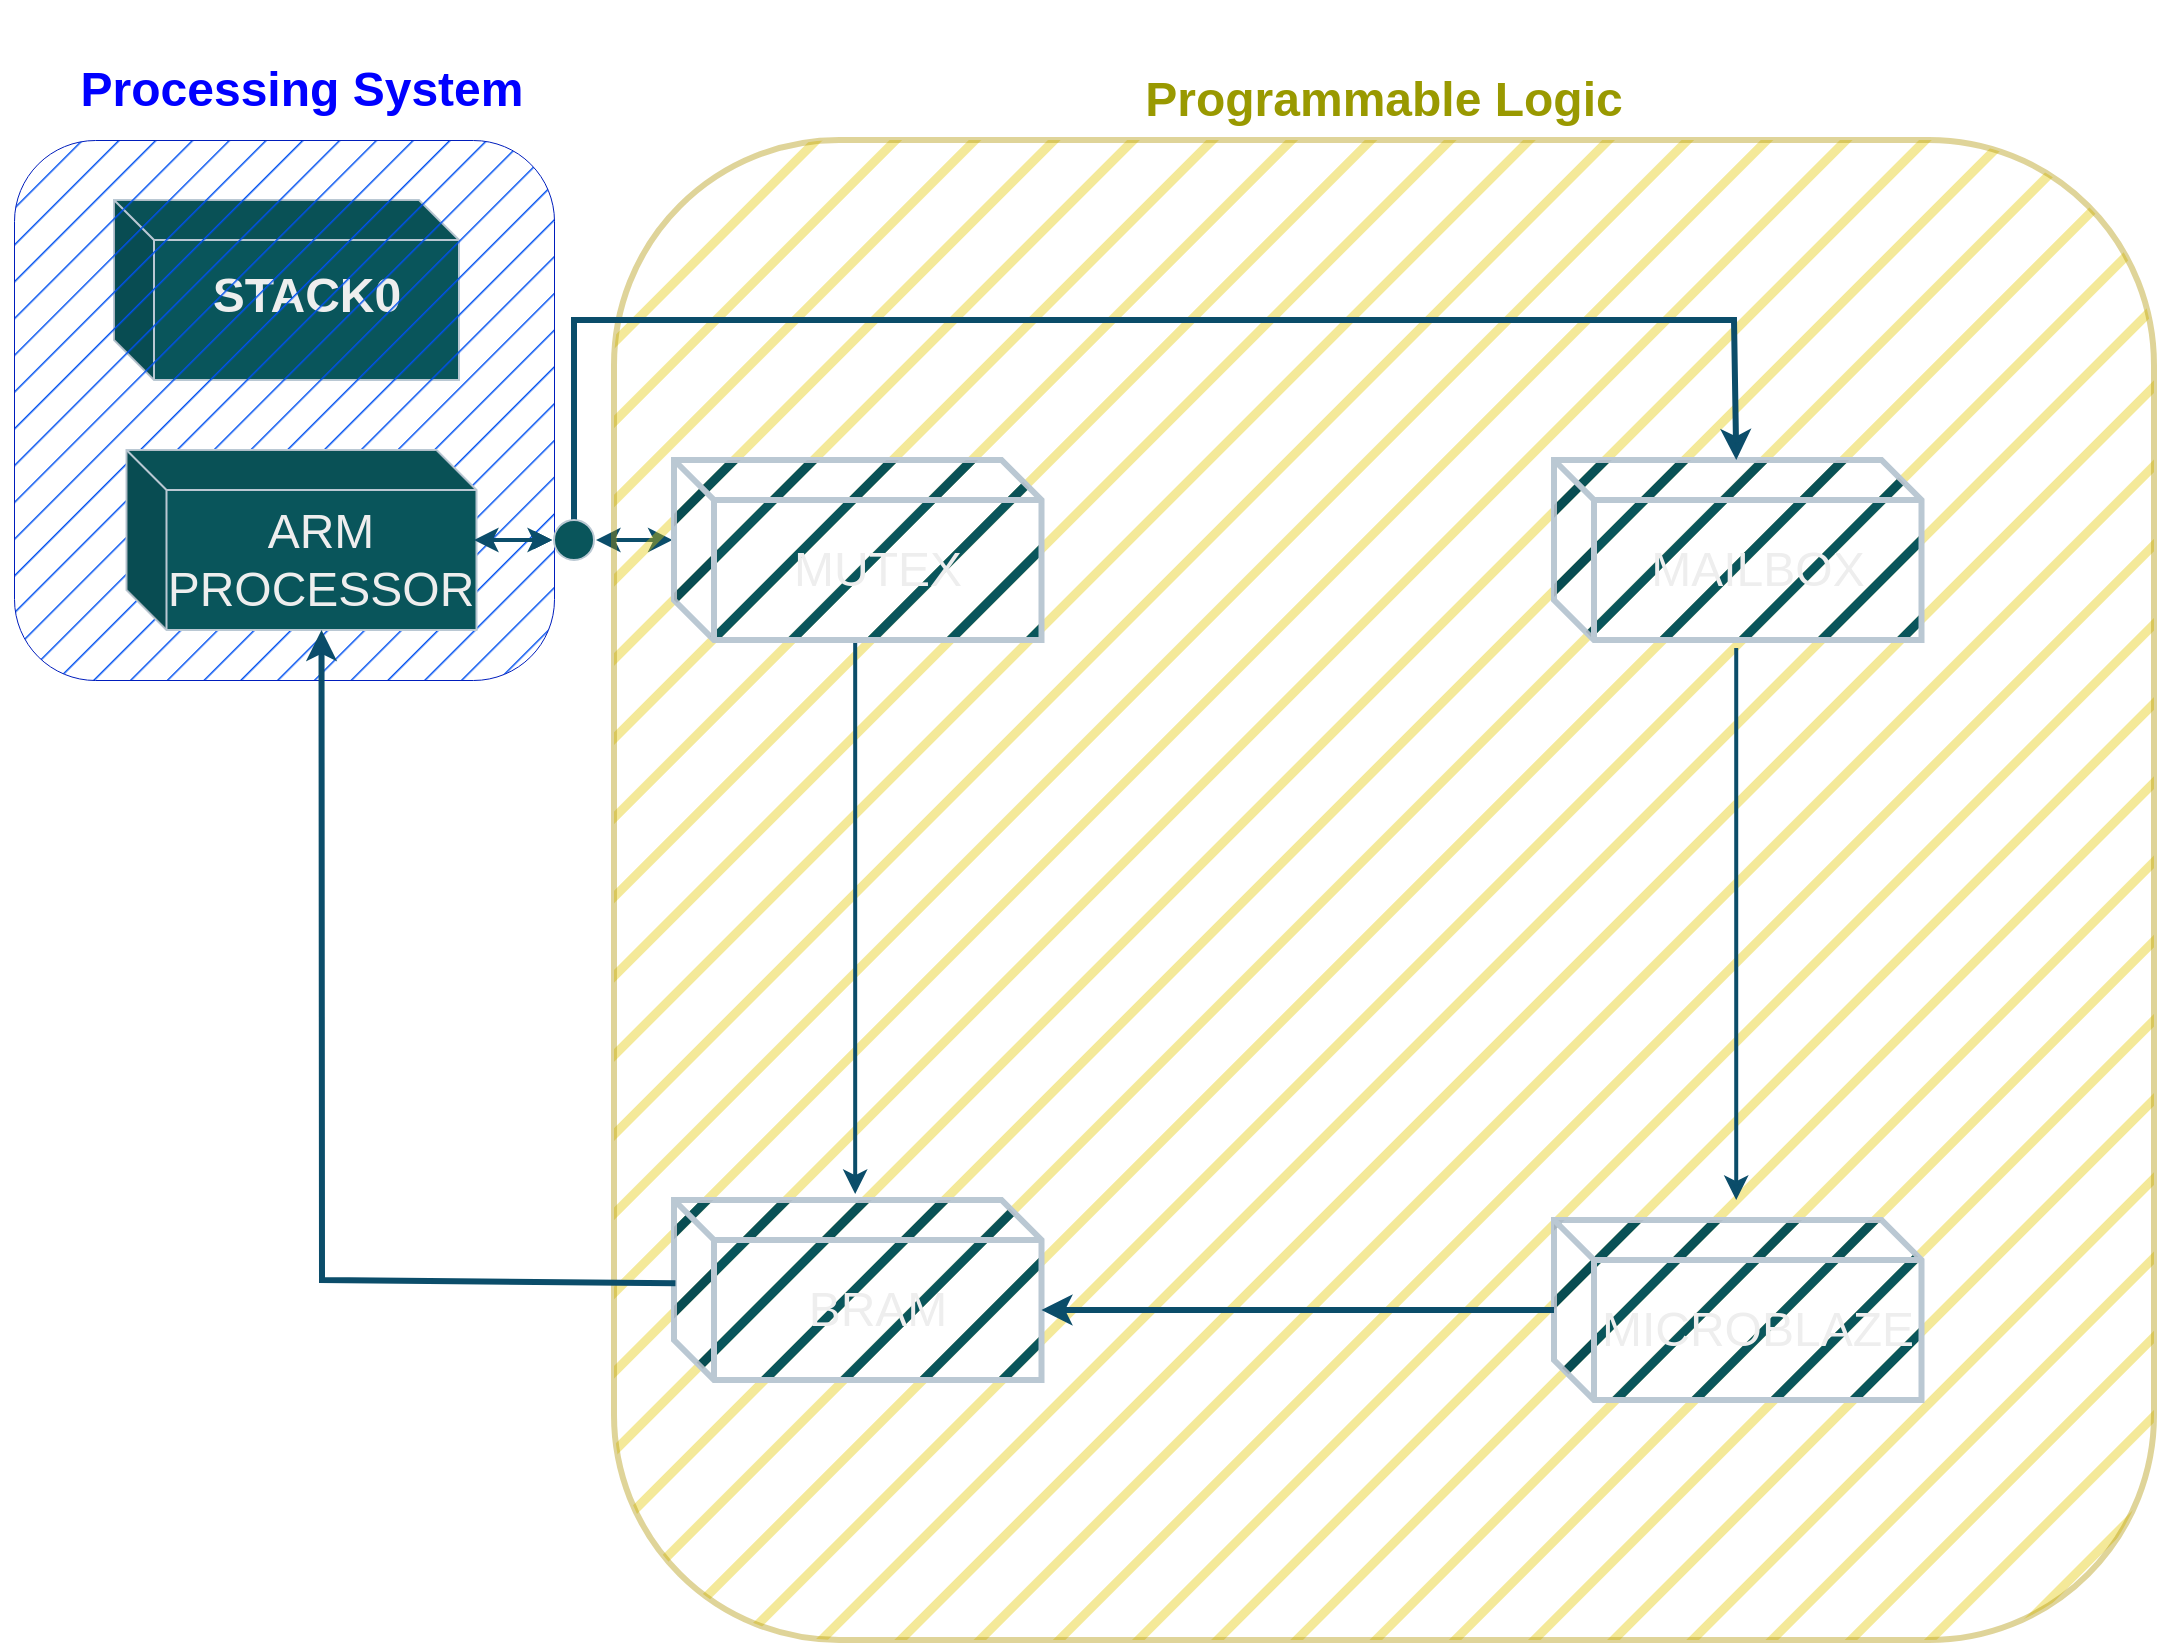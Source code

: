 <mxfile version="21.3.4" type="github">
  <diagram name="Page-1" id="gcy__Qb1ZBH2AbPkypAd">
    <mxGraphModel dx="1909" dy="1029" grid="1" gridSize="10" guides="1" tooltips="1" connect="1" arrows="1" fold="1" page="1" pageScale="1" pageWidth="850" pageHeight="1100" math="0" shadow="0">
      <root>
        <mxCell id="0" />
        <mxCell id="1" parent="0" />
        <mxCell id="jSiletz1S2egC7Go8O0c-2" value="&lt;div&gt;&lt;b&gt;&lt;font style=&quot;font-size: 24px;&quot;&gt;STACK0&lt;/font&gt;&lt;/b&gt;&lt;/div&gt;&lt;div&gt;&lt;b&gt;&lt;br&gt;&lt;/b&gt;&lt;/div&gt;" style="shape=cube;whiteSpace=wrap;html=1;boundedLbl=1;backgroundOutline=1;darkOpacity=0.05;darkOpacity2=0.1;fillStyle=auto;fillColor=#09555B;fontColor=#EEEEEE;strokeColor=#BAC8D3;labelBackgroundColor=none;" parent="1" vertex="1">
          <mxGeometry x="80" y="140" width="172.5" height="90" as="geometry" />
        </mxCell>
        <mxCell id="jSiletz1S2egC7Go8O0c-152" value="" style="whiteSpace=wrap;html=1;aspect=fixed;fillStyle=hatch;fillColor=#0050ef;fontColor=#ffffff;strokeColor=#001DBC;rounded=1;perimeterSpacing=10;strokeWidth=0.5;labelBackgroundColor=none;" parent="1" vertex="1">
          <mxGeometry x="30" y="110" width="270" height="270" as="geometry" />
        </mxCell>
        <mxCell id="jSiletz1S2egC7Go8O0c-154" value="&lt;font style=&quot;font-size: 24px;&quot; color=&quot;#0000ff&quot;&gt;&lt;b&gt;Processing System&lt;/b&gt;&lt;/font&gt;" style="text;html=1;strokeColor=none;fillColor=none;align=center;verticalAlign=middle;whiteSpace=wrap;rounded=0;fontColor=#EEEEEE;labelBackgroundColor=none;" parent="1" vertex="1">
          <mxGeometry x="23.75" y="40" width="300" height="90" as="geometry" />
        </mxCell>
        <mxCell id="77hCbqt62AJWyuLHv462-19" value="" style="edgeStyle=orthogonalEdgeStyle;rounded=0;orthogonalLoop=1;jettySize=auto;html=1;strokeColor=#0B4D6A;labelBackgroundColor=none;fontColor=default;" edge="1" parent="1" source="jSiletz1S2egC7Go8O0c-155" target="77hCbqt62AJWyuLHv462-13">
          <mxGeometry relative="1" as="geometry" />
        </mxCell>
        <mxCell id="77hCbqt62AJWyuLHv462-20" value="" style="edgeStyle=orthogonalEdgeStyle;rounded=0;orthogonalLoop=1;jettySize=auto;html=1;strokeColor=#0B4D6A;labelBackgroundColor=none;fontColor=default;" edge="1" parent="1" source="jSiletz1S2egC7Go8O0c-155" target="77hCbqt62AJWyuLHv462-13">
          <mxGeometry relative="1" as="geometry" />
        </mxCell>
        <mxCell id="jSiletz1S2egC7Go8O0c-155" value="&lt;font style=&quot;font-size: 24px;&quot;&gt;ARM PROCESSOR&lt;/font&gt;" style="shape=cube;whiteSpace=wrap;html=1;boundedLbl=1;backgroundOutline=1;darkOpacity=0.05;darkOpacity2=0.1;fillColor=#09555B;fontColor=#EEEEEE;strokeColor=#BAC8D3;labelBackgroundColor=none;" parent="1" vertex="1">
          <mxGeometry x="86.25" y="265" width="175" height="90" as="geometry" />
        </mxCell>
        <mxCell id="jSiletz1S2egC7Go8O0c-156" value="" style="endArrow=classic;startArrow=classic;html=1;rounded=0;entryX=-0.004;entryY=0.444;entryDx=0;entryDy=0;entryPerimeter=0;labelBackgroundColor=none;strokeColor=#0B4D6A;fontColor=default;strokeWidth=2;" parent="1" edge="1" target="77hCbqt62AJWyuLHv462-2" source="77hCbqt62AJWyuLHv462-13">
          <mxGeometry width="50" height="50" relative="1" as="geometry">
            <mxPoint x="260" y="315" as="sourcePoint" />
            <mxPoint x="360" y="315" as="targetPoint" />
            <Array as="points" />
          </mxGeometry>
        </mxCell>
        <mxCell id="jSiletz1S2egC7Go8O0c-159" value="" style="rounded=1;whiteSpace=wrap;html=1;fillColor=#e3c800;fontColor=#000000;strokeColor=#B09500;fillStyle=hatch;shadow=0;glass=0;strokeWidth=3;perimeterSpacing=20;labelBackgroundColor=none;opacity=40;" parent="1" vertex="1">
          <mxGeometry x="330" y="110" width="770" height="750" as="geometry" />
        </mxCell>
        <mxCell id="77hCbqt62AJWyuLHv462-10" style="edgeStyle=none;rounded=0;orthogonalLoop=1;jettySize=auto;html=1;exitX=0.493;exitY=1.011;exitDx=0;exitDy=0;exitPerimeter=0;entryX=0.493;entryY=-0.033;entryDx=0;entryDy=0;entryPerimeter=0;labelBackgroundColor=none;strokeColor=#0B4D6A;fontColor=default;strokeWidth=2;" edge="1" parent="1" source="77hCbqt62AJWyuLHv462-2" target="77hCbqt62AJWyuLHv462-4">
          <mxGeometry relative="1" as="geometry">
            <mxPoint x="450" y="370" as="sourcePoint" />
            <mxPoint x="451" y="620" as="targetPoint" />
          </mxGeometry>
        </mxCell>
        <mxCell id="77hCbqt62AJWyuLHv462-2" value="MUTEX" style="shape=cube;whiteSpace=wrap;html=1;boundedLbl=1;backgroundOutline=1;darkOpacity=0.05;darkOpacity2=0.1;fontSize=24;fillColor=#09555B;fontColor=#EEEEEE;strokeColor=#BAC8D3;fillStyle=hatch;strokeWidth=3;labelBackgroundColor=none;" vertex="1" parent="1">
          <mxGeometry x="360" y="270" width="183.75" height="90" as="geometry" />
        </mxCell>
        <mxCell id="77hCbqt62AJWyuLHv462-4" value="&lt;font style=&quot;font-size: 24px;&quot;&gt;BRAM&lt;/font&gt;" style="shape=cube;whiteSpace=wrap;html=1;boundedLbl=1;backgroundOutline=1;darkOpacity=0.05;darkOpacity2=0.1;fillColor=#09555B;strokeColor=#BAC8D3;strokeWidth=3;fillStyle=hatch;fontColor=#EEEEEE;labelBackgroundColor=none;" vertex="1" parent="1">
          <mxGeometry x="360" y="640" width="183.75" height="90" as="geometry" />
        </mxCell>
        <mxCell id="77hCbqt62AJWyuLHv462-5" value="&lt;font style=&quot;font-size: 24px;&quot;&gt;MICROBLAZE&lt;/font&gt;" style="shape=cube;whiteSpace=wrap;html=1;boundedLbl=1;backgroundOutline=1;darkOpacity=0.05;darkOpacity2=0.1;labelBackgroundColor=none;fillColor=#09555B;strokeColor=#BAC8D3;fontColor=#EEEEEE;fillStyle=hatch;strokeWidth=3;" vertex="1" parent="1">
          <mxGeometry x="800" y="650" width="183.75" height="90" as="geometry" />
        </mxCell>
        <mxCell id="77hCbqt62AJWyuLHv462-6" value="MAILBOX" style="shape=cube;whiteSpace=wrap;html=1;boundedLbl=1;backgroundOutline=1;darkOpacity=0.05;darkOpacity2=0.1;fontSize=24;fillColor=#09555B;fontColor=#EEEEEE;strokeColor=#BAC8D3;fillStyle=hatch;strokeWidth=3;labelBackgroundColor=none;" vertex="1" parent="1">
          <mxGeometry x="800" y="270" width="183.75" height="90" as="geometry" />
        </mxCell>
        <mxCell id="77hCbqt62AJWyuLHv462-12" value="" style="endArrow=classic;html=1;rounded=0;labelBackgroundColor=none;strokeColor=#0B4D6A;fontColor=default;strokeWidth=3;" edge="1" parent="1" target="77hCbqt62AJWyuLHv462-6">
          <mxGeometry width="50" height="50" relative="1" as="geometry">
            <mxPoint x="310" y="310" as="sourcePoint" />
            <mxPoint x="360" y="260" as="targetPoint" />
            <Array as="points">
              <mxPoint x="310" y="200" />
              <mxPoint x="890" y="200" />
            </Array>
          </mxGeometry>
        </mxCell>
        <mxCell id="77hCbqt62AJWyuLHv462-14" value="" style="endArrow=classic;startArrow=classic;html=1;rounded=0;labelBackgroundColor=none;strokeColor=#0B4D6A;fontColor=default;strokeWidth=2;" edge="1" parent="1" target="77hCbqt62AJWyuLHv462-13">
          <mxGeometry width="50" height="50" relative="1" as="geometry">
            <mxPoint x="260" y="310" as="sourcePoint" />
            <mxPoint x="360" y="315" as="targetPoint" />
            <Array as="points" />
          </mxGeometry>
        </mxCell>
        <mxCell id="77hCbqt62AJWyuLHv462-13" value="" style="ellipse;whiteSpace=wrap;html=1;aspect=fixed;labelBackgroundColor=none;fillColor=#09555B;strokeColor=#BAC8D3;fontColor=#EEEEEE;strokeWidth=1;fillStyle=auto;perimeterSpacing=1;shadow=0;" vertex="1" parent="1">
          <mxGeometry x="300" y="300" width="20" height="20" as="geometry" />
        </mxCell>
        <mxCell id="77hCbqt62AJWyuLHv462-17" value="&lt;font color=&quot;#999900&quot;&gt;&lt;b&gt;&lt;font style=&quot;font-size: 24px;&quot;&gt;Programmable Logic&lt;/font&gt;&lt;/b&gt;&lt;/font&gt;" style="text;html=1;strokeColor=none;fillColor=none;align=center;verticalAlign=middle;whiteSpace=wrap;rounded=0;labelBackgroundColor=none;fontColor=#EEEEEE;" vertex="1" parent="1">
          <mxGeometry x="430" y="50" width="570" height="80" as="geometry" />
        </mxCell>
        <mxCell id="77hCbqt62AJWyuLHv462-21" style="edgeStyle=none;rounded=0;orthogonalLoop=1;jettySize=auto;html=1;exitX=0.493;exitY=1.011;exitDx=0;exitDy=0;exitPerimeter=0;entryX=0.493;entryY=-0.033;entryDx=0;entryDy=0;entryPerimeter=0;labelBackgroundColor=none;strokeColor=#0B4D6A;fontColor=default;strokeWidth=2;" edge="1" parent="1">
          <mxGeometry relative="1" as="geometry">
            <mxPoint x="891.11" y="364" as="sourcePoint" />
            <mxPoint x="891.11" y="640" as="targetPoint" />
          </mxGeometry>
        </mxCell>
        <mxCell id="77hCbqt62AJWyuLHv462-23" value="" style="endArrow=classic;html=1;rounded=0;strokeColor=#0B4D6A;entryX=0;entryY=0;entryDx=183.75;entryDy=55;entryPerimeter=0;strokeWidth=3;" edge="1" parent="1" source="77hCbqt62AJWyuLHv462-5" target="77hCbqt62AJWyuLHv462-4">
          <mxGeometry width="50" height="50" relative="1" as="geometry">
            <mxPoint x="730" y="680" as="sourcePoint" />
            <mxPoint x="500" y="640" as="targetPoint" />
            <Array as="points" />
          </mxGeometry>
        </mxCell>
        <mxCell id="77hCbqt62AJWyuLHv462-26" value="" style="endArrow=classic;html=1;rounded=0;labelBackgroundColor=none;strokeColor=#0B4D6A;fontColor=default;strokeWidth=3;exitX=0.004;exitY=0.463;exitDx=0;exitDy=0;exitPerimeter=0;entryX=0;entryY=0;entryDx=97.5;entryDy=90;entryPerimeter=0;" edge="1" parent="1" source="77hCbqt62AJWyuLHv462-4" target="jSiletz1S2egC7Go8O0c-155">
          <mxGeometry width="50" height="50" relative="1" as="geometry">
            <mxPoint x="135" y="710" as="sourcePoint" />
            <mxPoint x="716" y="670" as="targetPoint" />
            <Array as="points">
              <mxPoint x="184" y="680" />
            </Array>
          </mxGeometry>
        </mxCell>
      </root>
    </mxGraphModel>
  </diagram>
</mxfile>
